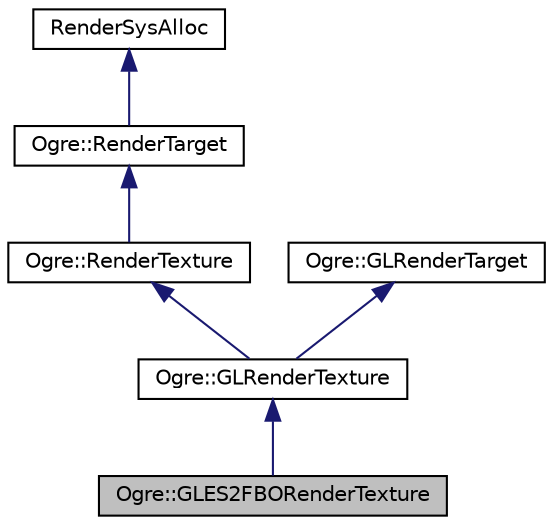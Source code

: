 digraph "Ogre::GLES2FBORenderTexture"
{
  bgcolor="transparent";
  edge [fontname="Helvetica",fontsize="10",labelfontname="Helvetica",labelfontsize="10"];
  node [fontname="Helvetica",fontsize="10",shape=record];
  Node0 [label="Ogre::GLES2FBORenderTexture",height=0.2,width=0.4,color="black", fillcolor="grey75", style="filled", fontcolor="black"];
  Node1 -> Node0 [dir="back",color="midnightblue",fontsize="10",style="solid",fontname="Helvetica"];
  Node1 [label="Ogre::GLRenderTexture",height=0.2,width=0.4,color="black",URL="$class_ogre_1_1_g_l_render_texture.html",tooltip="Base class for GL Render Textures. "];
  Node2 -> Node1 [dir="back",color="midnightblue",fontsize="10",style="solid",fontname="Helvetica"];
  Node2 [label="Ogre::RenderTexture",height=0.2,width=0.4,color="black",URL="$class_ogre_1_1_render_texture.html",tooltip="This class represents a RenderTarget that renders to a Texture. "];
  Node3 -> Node2 [dir="back",color="midnightblue",fontsize="10",style="solid",fontname="Helvetica"];
  Node3 [label="Ogre::RenderTarget",height=0.2,width=0.4,color="black",URL="$class_ogre_1_1_render_target.html",tooltip="A &#39;canvas&#39; which can receive the results of a rendering operation. "];
  Node4 -> Node3 [dir="back",color="midnightblue",fontsize="10",style="solid",fontname="Helvetica"];
  Node4 [label="RenderSysAlloc",height=0.2,width=0.4,color="black",URL="$class_ogre_1_1_allocated_object.html"];
  Node5 -> Node1 [dir="back",color="midnightblue",fontsize="10",style="solid",fontname="Helvetica"];
  Node5 [label="Ogre::GLRenderTarget",height=0.2,width=0.4,color="black",URL="$class_ogre_1_1_g_l_render_target.html"];
}
